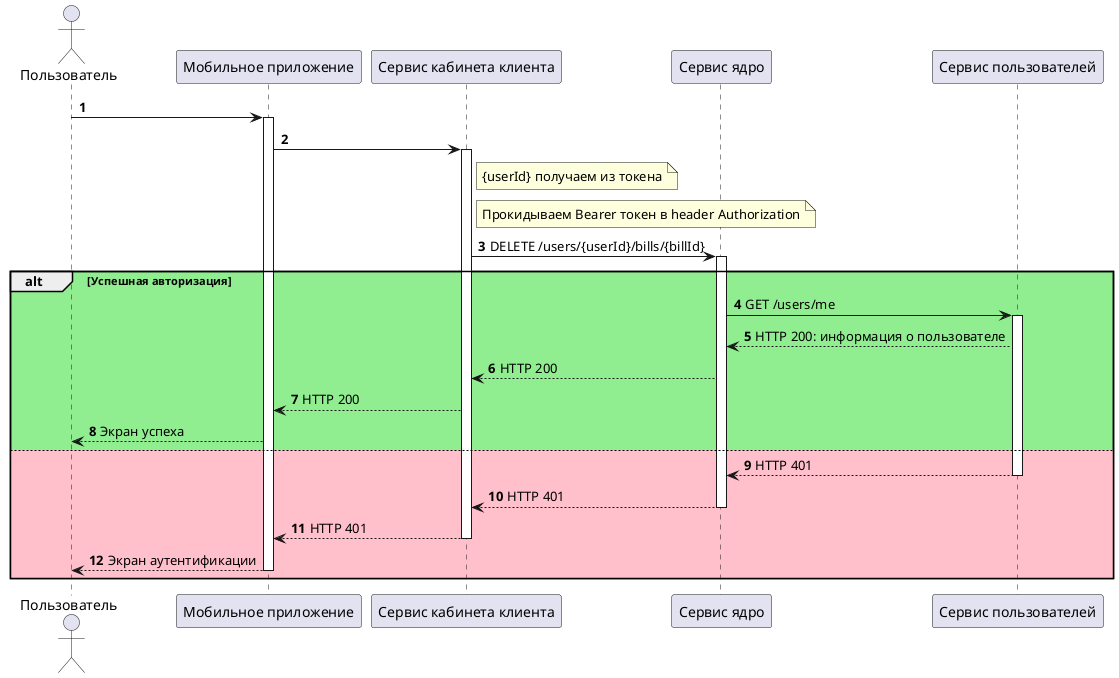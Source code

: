 @startuml
'https://plantuml.com/sequence-diagram

autonumber

actor "Пользователь" as User
participant "Мобильное приложение" as MobileApp
participant "Сервис кабинета клиента" as ClientService
participant "Сервис ядро" as CoreService
participant "Сервис пользователей" as UserService

User -> MobileApp
activate MobileApp

    MobileApp -> ClientService
    activate ClientService

        note right ClientService
        {userId} получаем из токена
        end note

        note right ClientService
        Прокидываем Bearer токен в header Authorization
        end note

        ClientService -> CoreService: DELETE /users/{userId}/bills/{billId}
        activate CoreService

alt #lightgreen Успешная авторизация
            CoreService -> UserService: GET /users/me
            activate UserService
            CoreService <-- UserService: HTTP 200: информация о пользователе
            ClientService <-- CoreService: HTTP 200
            MobileApp <-- ClientService: HTTP 200
            User <-- MobileApp: Экран успеха
else #pink
            return HTTP 401
        return HTTP 401
    return HTTP 401
return Экран аутентификации
end

@enduml